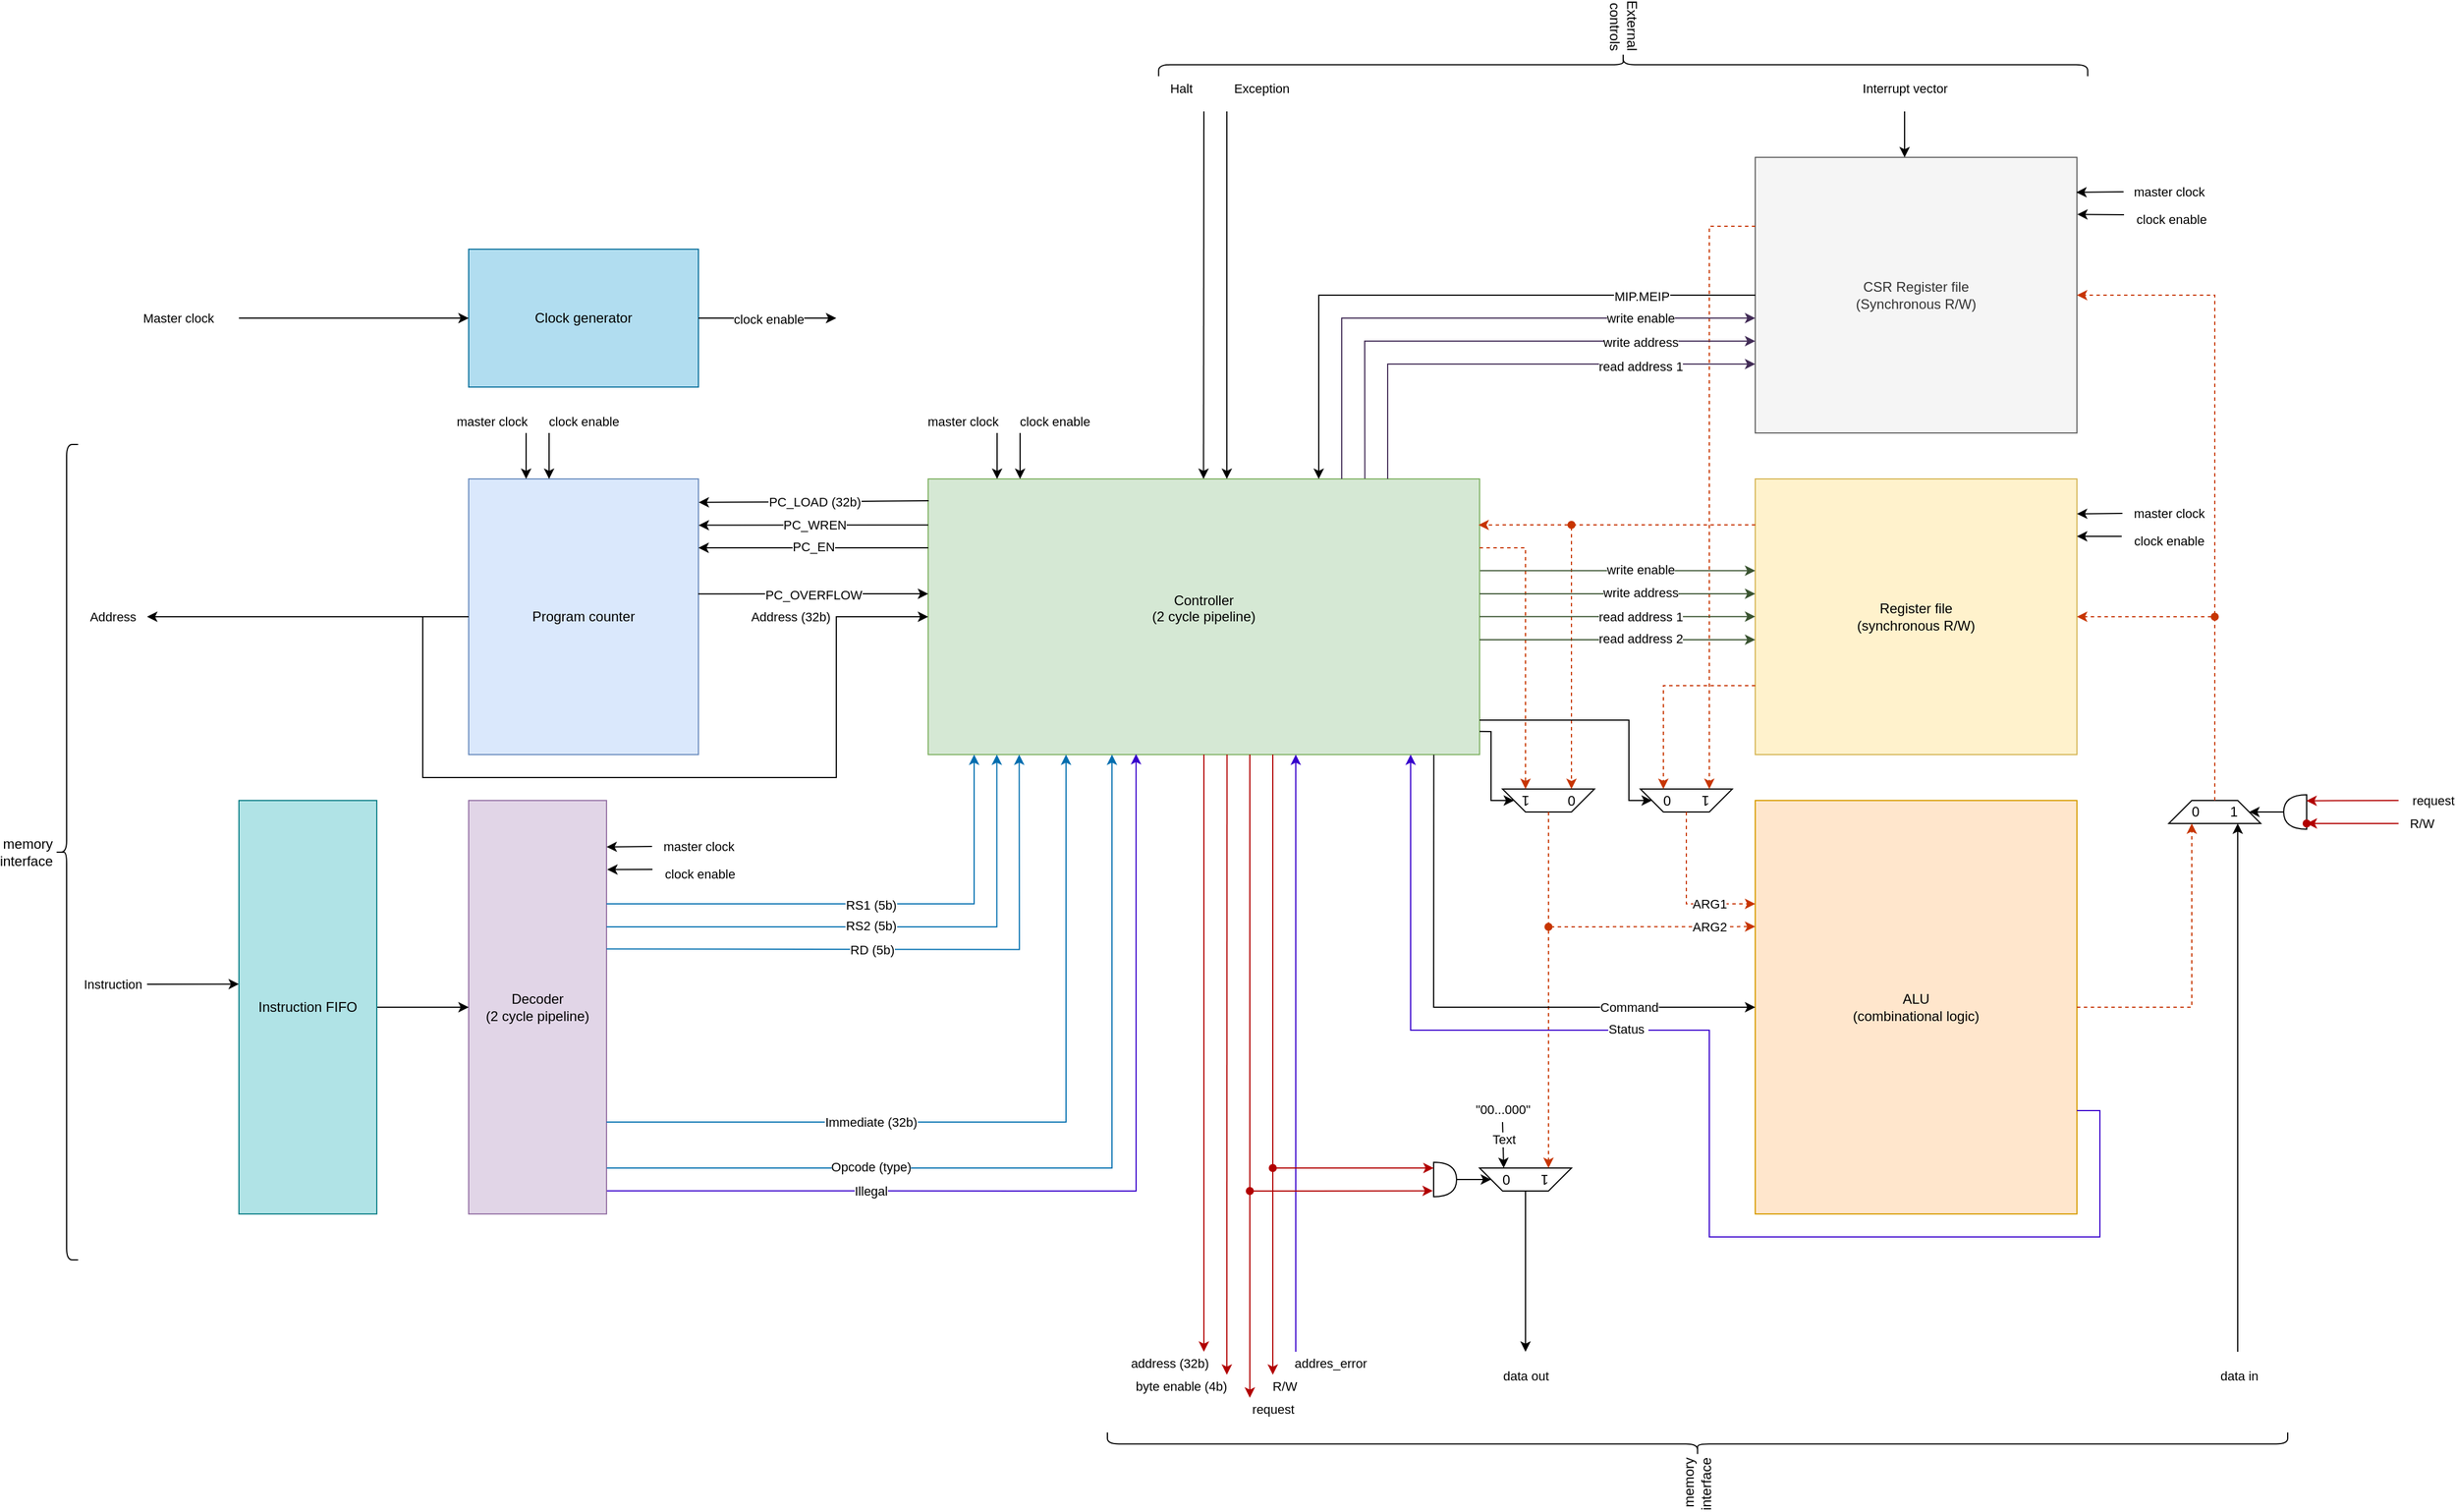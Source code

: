 <mxfile>
    <diagram name="Page-1" id="RnoSN_UY9LIXPHD4EfgN">
        <mxGraphModel dx="1431" dy="1780" grid="1" gridSize="10" guides="1" tooltips="1" connect="1" arrows="1" fold="1" page="1" pageScale="1" pageWidth="827" pageHeight="1169" math="0" shadow="0">
            <root>
                <mxCell id="0"/>
                <mxCell id="1" parent="0"/>
                <mxCell id="LVgz9WwHuPlELS2RrGbi-1" value="Controller&lt;div&gt;&lt;font color=&quot;#000000&quot;&gt;(2 cycle pipeline)&lt;br&gt;&lt;/font&gt;&lt;div&gt;&lt;br&gt;&lt;/div&gt;&lt;/div&gt;" style="rounded=0;whiteSpace=wrap;html=1;fillColor=#d5e8d4;strokeColor=#82b366;" parent="1" vertex="1">
                    <mxGeometry x="240" y="240" width="480" height="240" as="geometry"/>
                </mxCell>
                <mxCell id="LVgz9WwHuPlELS2RrGbi-2" value="Decoder&lt;div&gt;(2 cycle pipeline)&lt;/div&gt;" style="rounded=0;whiteSpace=wrap;html=1;fillColor=#e1d5e7;strokeColor=#9673a6;" parent="1" vertex="1">
                    <mxGeometry x="-160" y="520" width="120" height="360" as="geometry"/>
                </mxCell>
                <mxCell id="LVgz9WwHuPlELS2RrGbi-3" value="Register file&lt;div&gt;(synchronous R/W)&lt;/div&gt;" style="rounded=0;whiteSpace=wrap;html=1;fillColor=#fff2cc;strokeColor=#d6b656;" parent="1" vertex="1">
                    <mxGeometry x="960" y="240" width="280" height="240" as="geometry"/>
                </mxCell>
                <mxCell id="LVgz9WwHuPlELS2RrGbi-4" value="CSR Register file&lt;div&gt;(Synchronous R/W)&lt;/div&gt;" style="rounded=0;whiteSpace=wrap;html=1;fillColor=#f5f5f5;fontColor=#333333;strokeColor=#666666;" parent="1" vertex="1">
                    <mxGeometry x="960" y="-40" width="280" height="240" as="geometry"/>
                </mxCell>
                <mxCell id="LVgz9WwHuPlELS2RrGbi-5" value="ALU&lt;div&gt;(combinational logic)&lt;/div&gt;" style="rounded=0;whiteSpace=wrap;html=1;fillColor=#ffe6cc;strokeColor=#d79b00;" parent="1" vertex="1">
                    <mxGeometry x="960" y="520" width="280" height="360" as="geometry"/>
                </mxCell>
                <mxCell id="LVgz9WwHuPlELS2RrGbi-6" value="Program counter" style="rounded=0;whiteSpace=wrap;html=1;fillColor=#dae8fc;strokeColor=#6c8ebf;" parent="1" vertex="1">
                    <mxGeometry x="-160" y="240" width="200" height="240" as="geometry"/>
                </mxCell>
                <mxCell id="LVgz9WwHuPlELS2RrGbi-7" value="" style="endArrow=classic;html=1;rounded=0;entryX=0.017;entryY=0.444;entryDx=0;entryDy=0;entryPerimeter=0;" parent="1" edge="1">
                    <mxGeometry width="50" height="50" relative="1" as="geometry">
                        <mxPoint x="-440" y="680" as="sourcePoint"/>
                        <mxPoint x="-360" y="679.84" as="targetPoint"/>
                    </mxGeometry>
                </mxCell>
                <mxCell id="LVgz9WwHuPlELS2RrGbi-12" value="Instruction" style="edgeLabel;html=1;align=center;verticalAlign=middle;resizable=0;points=[];" parent="LVgz9WwHuPlELS2RrGbi-7" vertex="1" connectable="0">
                    <mxGeometry x="-0.743" y="-1" relative="1" as="geometry">
                        <mxPoint x="-41" y="-1" as="offset"/>
                    </mxGeometry>
                </mxCell>
                <mxCell id="LVgz9WwHuPlELS2RrGbi-9" value="" style="endArrow=classic;html=1;rounded=0;exitX=0;exitY=0.5;exitDx=0;exitDy=0;labelPosition=left;verticalLabelPosition=middle;align=left;verticalAlign=middle;" parent="1" source="LVgz9WwHuPlELS2RrGbi-6" edge="1">
                    <mxGeometry width="50" height="50" relative="1" as="geometry">
                        <mxPoint x="600" y="510" as="sourcePoint"/>
                        <mxPoint x="-440" y="360" as="targetPoint"/>
                    </mxGeometry>
                </mxCell>
                <mxCell id="LVgz9WwHuPlELS2RrGbi-10" value="Address" style="edgeLabel;html=1;align=center;verticalAlign=middle;resizable=0;points=[];" parent="LVgz9WwHuPlELS2RrGbi-9" vertex="1" connectable="0">
                    <mxGeometry x="0.357" y="-1" relative="1" as="geometry">
                        <mxPoint x="-120" y="1" as="offset"/>
                    </mxGeometry>
                </mxCell>
                <mxCell id="LVgz9WwHuPlELS2RrGbi-13" value="" style="endArrow=classic;html=1;rounded=0;exitX=0;exitY=0.167;exitDx=0;exitDy=0;exitPerimeter=0;entryX=1.001;entryY=0.168;entryDx=0;entryDy=0;entryPerimeter=0;" parent="1" source="LVgz9WwHuPlELS2RrGbi-1" target="LVgz9WwHuPlELS2RrGbi-6" edge="1">
                    <mxGeometry width="50" height="50" relative="1" as="geometry">
                        <mxPoint x="60" y="450" as="sourcePoint"/>
                        <mxPoint x="110" y="400" as="targetPoint"/>
                    </mxGeometry>
                </mxCell>
                <mxCell id="LVgz9WwHuPlELS2RrGbi-15" value="PC_WREN" style="edgeLabel;html=1;align=center;verticalAlign=middle;resizable=0;points=[];" parent="LVgz9WwHuPlELS2RrGbi-13" vertex="1" connectable="0">
                    <mxGeometry x="0.048" relative="1" as="geometry">
                        <mxPoint x="5" as="offset"/>
                    </mxGeometry>
                </mxCell>
                <mxCell id="LVgz9WwHuPlELS2RrGbi-14" value="" style="endArrow=classic;html=1;rounded=0;exitX=0;exitY=0.25;exitDx=0;exitDy=0;entryX=1;entryY=0.25;entryDx=0;entryDy=0;" parent="1" source="LVgz9WwHuPlELS2RrGbi-1" target="LVgz9WwHuPlELS2RrGbi-6" edge="1">
                    <mxGeometry width="50" height="50" relative="1" as="geometry">
                        <mxPoint x="-120" y="360" as="sourcePoint"/>
                        <mxPoint x="-70" y="310" as="targetPoint"/>
                    </mxGeometry>
                </mxCell>
                <mxCell id="LVgz9WwHuPlELS2RrGbi-16" value="PC_EN" style="edgeLabel;html=1;align=center;verticalAlign=middle;resizable=0;points=[];" parent="LVgz9WwHuPlELS2RrGbi-14" vertex="1" connectable="0">
                    <mxGeometry x="0.09" y="-1" relative="1" as="geometry">
                        <mxPoint x="9" as="offset"/>
                    </mxGeometry>
                </mxCell>
                <mxCell id="LVgz9WwHuPlELS2RrGbi-18" value="" style="endArrow=classic;html=1;rounded=0;entryX=0;entryY=0.5;entryDx=0;entryDy=0;" parent="1" target="LVgz9WwHuPlELS2RrGbi-1" edge="1">
                    <mxGeometry width="50" height="50" relative="1" as="geometry">
                        <mxPoint x="-200" y="360" as="sourcePoint"/>
                        <mxPoint x="-150" y="450" as="targetPoint"/>
                        <Array as="points">
                            <mxPoint x="-200" y="500"/>
                            <mxPoint x="160" y="500"/>
                            <mxPoint x="160" y="360"/>
                        </Array>
                    </mxGeometry>
                </mxCell>
                <mxCell id="LVgz9WwHuPlELS2RrGbi-19" value="Address (32b)" style="edgeLabel;html=1;align=center;verticalAlign=middle;resizable=0;points=[];" parent="LVgz9WwHuPlELS2RrGbi-18" vertex="1" connectable="0">
                    <mxGeometry x="0.852" y="1" relative="1" as="geometry">
                        <mxPoint x="-67" y="1" as="offset"/>
                    </mxGeometry>
                </mxCell>
                <mxCell id="LVgz9WwHuPlELS2RrGbi-20" value="" style="endArrow=classic;html=1;rounded=0;exitX=0.999;exitY=0.417;exitDx=0;exitDy=0;exitPerimeter=0;" parent="1" source="LVgz9WwHuPlELS2RrGbi-6" edge="1">
                    <mxGeometry width="50" height="50" relative="1" as="geometry">
                        <mxPoint x="190" y="430" as="sourcePoint"/>
                        <mxPoint x="240" y="340" as="targetPoint"/>
                    </mxGeometry>
                </mxCell>
                <mxCell id="LVgz9WwHuPlELS2RrGbi-22" value="PC_OVERFLOW" style="edgeLabel;html=1;align=center;verticalAlign=middle;resizable=0;points=[];" parent="LVgz9WwHuPlELS2RrGbi-20" vertex="1" connectable="0">
                    <mxGeometry x="-0.192" y="-1" relative="1" as="geometry">
                        <mxPoint x="19" as="offset"/>
                    </mxGeometry>
                </mxCell>
                <mxCell id="LVgz9WwHuPlELS2RrGbi-23" value="" style="endArrow=classic;html=1;rounded=0;exitX=0.001;exitY=0.079;exitDx=0;exitDy=0;exitPerimeter=0;entryX=1.001;entryY=0.085;entryDx=0;entryDy=0;entryPerimeter=0;" parent="1" source="LVgz9WwHuPlELS2RrGbi-1" target="LVgz9WwHuPlELS2RrGbi-6" edge="1">
                    <mxGeometry width="50" height="50" relative="1" as="geometry">
                        <mxPoint x="90" y="380" as="sourcePoint"/>
                        <mxPoint x="140" y="330" as="targetPoint"/>
                        <Array as="points">
                            <mxPoint x="130" y="260"/>
                        </Array>
                    </mxGeometry>
                </mxCell>
                <mxCell id="LVgz9WwHuPlELS2RrGbi-24" value="PC_LOAD (32b)" style="edgeLabel;html=1;align=center;verticalAlign=middle;resizable=0;points=[];" parent="LVgz9WwHuPlELS2RrGbi-23" vertex="1" connectable="0">
                    <mxGeometry x="-0.003" relative="1" as="geometry">
                        <mxPoint as="offset"/>
                    </mxGeometry>
                </mxCell>
                <mxCell id="LVgz9WwHuPlELS2RrGbi-25" value="" style="endArrow=classic;html=1;rounded=0;entryX=0.25;entryY=1;entryDx=0;entryDy=0;fillColor=#1ba1e2;strokeColor=#006EAF;" parent="1" edge="1">
                    <mxGeometry width="50" height="50" relative="1" as="geometry">
                        <mxPoint x="-40" y="610" as="sourcePoint"/>
                        <mxPoint x="280" y="480" as="targetPoint"/>
                        <Array as="points">
                            <mxPoint x="280" y="610"/>
                        </Array>
                    </mxGeometry>
                </mxCell>
                <mxCell id="LVgz9WwHuPlELS2RrGbi-31" value="RS1 (5b)" style="edgeLabel;html=1;align=center;verticalAlign=middle;resizable=0;points=[];" parent="LVgz9WwHuPlELS2RrGbi-25" vertex="1" connectable="0">
                    <mxGeometry x="-0.005" y="-1" relative="1" as="geometry">
                        <mxPoint x="6" as="offset"/>
                    </mxGeometry>
                </mxCell>
                <mxCell id="LVgz9WwHuPlELS2RrGbi-26" value="" style="endArrow=classic;html=1;rounded=0;fillColor=#1ba1e2;strokeColor=#006EAF;" parent="1" edge="1">
                    <mxGeometry width="50" height="50" relative="1" as="geometry">
                        <mxPoint x="-40" y="630" as="sourcePoint"/>
                        <mxPoint x="299.76" y="480" as="targetPoint"/>
                        <Array as="points">
                            <mxPoint x="299.76" y="630"/>
                        </Array>
                    </mxGeometry>
                </mxCell>
                <mxCell id="LVgz9WwHuPlELS2RrGbi-32" value="RS2 (5b)" style="edgeLabel;html=1;align=center;verticalAlign=middle;resizable=0;points=[];" parent="LVgz9WwHuPlELS2RrGbi-26" vertex="1" connectable="0">
                    <mxGeometry x="-0.098" y="1" relative="1" as="geometry">
                        <mxPoint x="9" as="offset"/>
                    </mxGeometry>
                </mxCell>
                <mxCell id="LVgz9WwHuPlELS2RrGbi-27" value="" style="endArrow=classic;html=1;rounded=0;exitX=1;exitY=0.359;exitDx=0;exitDy=0;exitPerimeter=0;entryX=0.333;entryY=1.001;entryDx=0;entryDy=0;entryPerimeter=0;fillColor=#1ba1e2;strokeColor=#006EAF;" parent="1" source="LVgz9WwHuPlELS2RrGbi-2" edge="1">
                    <mxGeometry width="50" height="50" relative="1" as="geometry">
                        <mxPoint x="-120.0" y="649.0" as="sourcePoint"/>
                        <mxPoint x="319.24" y="480.0" as="targetPoint"/>
                        <Array as="points">
                            <mxPoint x="319.4" y="649.76"/>
                        </Array>
                    </mxGeometry>
                </mxCell>
                <mxCell id="LVgz9WwHuPlELS2RrGbi-33" value="RD (5b)" style="edgeLabel;html=1;align=center;verticalAlign=middle;resizable=0;points=[];" parent="LVgz9WwHuPlELS2RrGbi-27" vertex="1" connectable="0">
                    <mxGeometry x="-0.201" relative="1" as="geometry">
                        <mxPoint x="19" as="offset"/>
                    </mxGeometry>
                </mxCell>
                <mxCell id="LVgz9WwHuPlELS2RrGbi-28" value="" style="endArrow=classic;html=1;rounded=0;entryX=0.5;entryY=1;entryDx=0;entryDy=0;fillColor=#1ba1e2;strokeColor=#006EAF;" parent="1" edge="1">
                    <mxGeometry width="50" height="50" relative="1" as="geometry">
                        <mxPoint x="-40" y="800" as="sourcePoint"/>
                        <mxPoint x="360" y="480.0" as="targetPoint"/>
                        <Array as="points">
                            <mxPoint x="360" y="800"/>
                        </Array>
                    </mxGeometry>
                </mxCell>
                <mxCell id="LVgz9WwHuPlELS2RrGbi-34" value="Immediate (32b)" style="edgeLabel;html=1;align=center;verticalAlign=middle;resizable=0;points=[];" parent="LVgz9WwHuPlELS2RrGbi-28" vertex="1" connectable="0">
                    <mxGeometry x="-0.37" relative="1" as="geometry">
                        <mxPoint x="3" as="offset"/>
                    </mxGeometry>
                </mxCell>
                <mxCell id="LVgz9WwHuPlELS2RrGbi-29" value="" style="endArrow=classic;html=1;rounded=0;exitX=1.002;exitY=0.889;exitDx=0;exitDy=0;exitPerimeter=0;fillColor=#1ba1e2;strokeColor=#006EAF;" parent="1" source="LVgz9WwHuPlELS2RrGbi-2" edge="1">
                    <mxGeometry width="50" height="50" relative="1" as="geometry">
                        <mxPoint x="140" y="790" as="sourcePoint"/>
                        <mxPoint x="400" y="480" as="targetPoint"/>
                        <Array as="points">
                            <mxPoint x="400" y="840"/>
                        </Array>
                    </mxGeometry>
                </mxCell>
                <mxCell id="LVgz9WwHuPlELS2RrGbi-35" value="Opcode (type)" style="edgeLabel;html=1;align=center;verticalAlign=middle;resizable=0;points=[];" parent="LVgz9WwHuPlELS2RrGbi-29" vertex="1" connectable="0">
                    <mxGeometry x="-0.425" y="1" relative="1" as="geometry">
                        <mxPoint as="offset"/>
                    </mxGeometry>
                </mxCell>
                <mxCell id="LVgz9WwHuPlELS2RrGbi-36" value="" style="endArrow=classic;html=1;rounded=0;exitX=1.003;exitY=0.944;exitDx=0;exitDy=0;exitPerimeter=0;entryX=0.377;entryY=0.998;entryDx=0;entryDy=0;entryPerimeter=0;fillColor=#6a00ff;strokeColor=#3700CC;" parent="1" source="LVgz9WwHuPlELS2RrGbi-2" target="LVgz9WwHuPlELS2RrGbi-1" edge="1">
                    <mxGeometry width="50" height="50" relative="1" as="geometry">
                        <mxPoint x="280" y="710" as="sourcePoint"/>
                        <mxPoint x="330" y="660" as="targetPoint"/>
                        <Array as="points">
                            <mxPoint x="421" y="860"/>
                        </Array>
                    </mxGeometry>
                </mxCell>
                <mxCell id="LVgz9WwHuPlELS2RrGbi-38" value="Illegal" style="edgeLabel;html=1;align=center;verticalAlign=middle;resizable=0;points=[];" parent="LVgz9WwHuPlELS2RrGbi-36" vertex="1" connectable="0">
                    <mxGeometry x="-0.481" relative="1" as="geometry">
                        <mxPoint x="11" as="offset"/>
                    </mxGeometry>
                </mxCell>
                <mxCell id="LVgz9WwHuPlELS2RrGbi-39" value="" style="endArrow=classic;html=1;rounded=0;exitX=0.5;exitY=1;exitDx=0;exitDy=0;fillColor=#e51400;strokeColor=#B20000;" parent="1" source="LVgz9WwHuPlELS2RrGbi-1" edge="1">
                    <mxGeometry width="50" height="50" relative="1" as="geometry">
                        <mxPoint x="650" y="720" as="sourcePoint"/>
                        <mxPoint x="480" y="1000" as="targetPoint"/>
                    </mxGeometry>
                </mxCell>
                <mxCell id="LVgz9WwHuPlELS2RrGbi-46" value="address (32b&lt;span style=&quot;background-color: light-dark(#ffffff, var(--ge-dark-color, #121212)); color: light-dark(rgb(0, 0, 0), rgb(255, 255, 255));&quot;&gt;)&lt;/span&gt;" style="edgeLabel;html=1;align=center;verticalAlign=middle;resizable=0;points=[];" parent="LVgz9WwHuPlELS2RrGbi-39" vertex="1" connectable="0">
                    <mxGeometry x="0.767" relative="1" as="geometry">
                        <mxPoint x="-30" y="70" as="offset"/>
                    </mxGeometry>
                </mxCell>
                <mxCell id="LVgz9WwHuPlELS2RrGbi-41" value="" style="endArrow=classic;html=1;rounded=0;exitX=0.542;exitY=1;exitDx=0;exitDy=0;exitPerimeter=0;fillColor=#e51400;strokeColor=#B20000;" parent="1" source="LVgz9WwHuPlELS2RrGbi-1" edge="1">
                    <mxGeometry width="50" height="50" relative="1" as="geometry">
                        <mxPoint x="660" y="740" as="sourcePoint"/>
                        <mxPoint x="500" y="1020" as="targetPoint"/>
                    </mxGeometry>
                </mxCell>
                <mxCell id="LVgz9WwHuPlELS2RrGbi-49" value="byte enable (4b)" style="edgeLabel;html=1;align=center;verticalAlign=middle;resizable=0;points=[];" parent="LVgz9WwHuPlELS2RrGbi-41" vertex="1" connectable="0">
                    <mxGeometry x="0.85" y="1" relative="1" as="geometry">
                        <mxPoint x="-41" y="50" as="offset"/>
                    </mxGeometry>
                </mxCell>
                <mxCell id="LVgz9WwHuPlELS2RrGbi-42" value="" style="endArrow=classic;html=1;rounded=0;exitX=0.542;exitY=1;exitDx=0;exitDy=0;exitPerimeter=0;fillColor=#e51400;strokeColor=#B20000;" parent="1" edge="1">
                    <mxGeometry width="50" height="50" relative="1" as="geometry">
                        <mxPoint x="520" y="480" as="sourcePoint"/>
                        <mxPoint x="520" y="1040" as="targetPoint"/>
                    </mxGeometry>
                </mxCell>
                <mxCell id="LVgz9WwHuPlELS2RrGbi-51" value="request" style="edgeLabel;html=1;align=center;verticalAlign=middle;resizable=0;points=[];" parent="LVgz9WwHuPlELS2RrGbi-42" vertex="1" connectable="0">
                    <mxGeometry x="0.978" relative="1" as="geometry">
                        <mxPoint x="20" y="16" as="offset"/>
                    </mxGeometry>
                </mxCell>
                <mxCell id="LVgz9WwHuPlELS2RrGbi-43" value="" style="endArrow=classic;html=1;rounded=0;exitX=0.542;exitY=1;exitDx=0;exitDy=0;exitPerimeter=0;fillColor=#e51400;strokeColor=#B20000;" parent="1" edge="1">
                    <mxGeometry width="50" height="50" relative="1" as="geometry">
                        <mxPoint x="540" y="480" as="sourcePoint"/>
                        <mxPoint x="540" y="1020" as="targetPoint"/>
                    </mxGeometry>
                </mxCell>
                <mxCell id="LVgz9WwHuPlELS2RrGbi-50" value="R/W" style="edgeLabel;html=1;align=center;verticalAlign=middle;resizable=0;points=[];" parent="LVgz9WwHuPlELS2RrGbi-43" vertex="1" connectable="0">
                    <mxGeometry x="0.981" relative="1" as="geometry">
                        <mxPoint x="10" y="15" as="offset"/>
                    </mxGeometry>
                </mxCell>
                <mxCell id="LVgz9WwHuPlELS2RrGbi-44" value="" style="endArrow=classic;html=1;rounded=0;fillColor=#6a00ff;strokeColor=#3700CC;" parent="1" edge="1">
                    <mxGeometry width="50" height="50" relative="1" as="geometry">
                        <mxPoint x="560" y="1000" as="sourcePoint"/>
                        <mxPoint x="560" y="480" as="targetPoint"/>
                    </mxGeometry>
                </mxCell>
                <mxCell id="LVgz9WwHuPlELS2RrGbi-47" value="addres_error" style="edgeLabel;html=1;align=center;verticalAlign=middle;resizable=0;points=[];" parent="LVgz9WwHuPlELS2RrGbi-44" vertex="1" connectable="0">
                    <mxGeometry x="-0.911" y="-2" relative="1" as="geometry">
                        <mxPoint x="28" y="33" as="offset"/>
                    </mxGeometry>
                </mxCell>
                <mxCell id="LVgz9WwHuPlELS2RrGbi-52" value="0&amp;nbsp; &amp;nbsp; &amp;nbsp; &amp;nbsp; &amp;nbsp; 1" style="shape=trapezoid;perimeter=trapezoidPerimeter;whiteSpace=wrap;html=1;fixedSize=1;rotation=-180;textDirection=ltr;flipV=0;flipH=1;" parent="1" vertex="1">
                    <mxGeometry x="740" y="510" width="80" height="20" as="geometry"/>
                </mxCell>
                <mxCell id="LVgz9WwHuPlELS2RrGbi-53" value="1&amp;nbsp; &amp;nbsp; &amp;nbsp; &amp;nbsp; 0" style="shape=trapezoid;perimeter=trapezoidPerimeter;whiteSpace=wrap;html=1;fixedSize=1;rotation=-180;" parent="1" vertex="1">
                    <mxGeometry x="860" y="510" width="80" height="20" as="geometry"/>
                </mxCell>
                <mxCell id="LVgz9WwHuPlELS2RrGbi-54" value="" style="endArrow=classic;html=1;rounded=0;exitX=0.5;exitY=0;exitDx=0;exitDy=0;entryX=0;entryY=0.25;entryDx=0;entryDy=0;fillColor=#fa6800;strokeColor=#C73500;dashed=1;" parent="1" source="LVgz9WwHuPlELS2RrGbi-53" target="LVgz9WwHuPlELS2RrGbi-5" edge="1">
                    <mxGeometry width="50" height="50" relative="1" as="geometry">
                        <mxPoint x="830" y="600" as="sourcePoint"/>
                        <mxPoint x="880" y="550" as="targetPoint"/>
                        <Array as="points">
                            <mxPoint x="900" y="610"/>
                        </Array>
                    </mxGeometry>
                </mxCell>
                <mxCell id="LVgz9WwHuPlELS2RrGbi-56" value="ARG1" style="edgeLabel;html=1;align=center;verticalAlign=middle;resizable=0;points=[];" parent="LVgz9WwHuPlELS2RrGbi-54" vertex="1" connectable="0">
                    <mxGeometry x="0.387" relative="1" as="geometry">
                        <mxPoint x="3" as="offset"/>
                    </mxGeometry>
                </mxCell>
                <mxCell id="LVgz9WwHuPlELS2RrGbi-55" value="" style="endArrow=classic;html=1;rounded=0;exitX=0.5;exitY=0;exitDx=0;exitDy=0;entryX=0;entryY=0.305;entryDx=0;entryDy=0;entryPerimeter=0;fillColor=#fa6800;strokeColor=#C73500;dashed=1;" parent="1" source="LVgz9WwHuPlELS2RrGbi-52" target="LVgz9WwHuPlELS2RrGbi-5" edge="1">
                    <mxGeometry width="50" height="50" relative="1" as="geometry">
                        <mxPoint x="800" y="580" as="sourcePoint"/>
                        <mxPoint x="850" y="530" as="targetPoint"/>
                        <Array as="points">
                            <mxPoint x="780" y="630"/>
                        </Array>
                    </mxGeometry>
                </mxCell>
                <mxCell id="LVgz9WwHuPlELS2RrGbi-57" value="ARG2" style="edgeLabel;html=1;align=center;verticalAlign=middle;resizable=0;points=[];" parent="LVgz9WwHuPlELS2RrGbi-55" vertex="1" connectable="0">
                    <mxGeometry x="0.749" relative="1" as="geometry">
                        <mxPoint x="-5" as="offset"/>
                    </mxGeometry>
                </mxCell>
                <mxCell id="LVgz9WwHuPlELS2RrGbi-58" value="" style="endArrow=classic;html=1;rounded=0;entryX=0.25;entryY=1;entryDx=0;entryDy=0;fillColor=#fa6800;strokeColor=#C73500;dashed=1;" parent="1" target="LVgz9WwHuPlELS2RrGbi-52" edge="1">
                    <mxGeometry width="50" height="50" relative="1" as="geometry">
                        <mxPoint x="960" y="280" as="sourcePoint"/>
                        <mxPoint x="1010" y="230" as="targetPoint"/>
                        <Array as="points">
                            <mxPoint x="800" y="280"/>
                        </Array>
                    </mxGeometry>
                </mxCell>
                <mxCell id="LVgz9WwHuPlELS2RrGbi-59" value="" style="endArrow=classic;html=1;rounded=0;exitX=0;exitY=0.75;exitDx=0;exitDy=0;entryX=0.75;entryY=1;entryDx=0;entryDy=0;fillColor=#fa6800;strokeColor=#C73500;dashed=1;" parent="1" source="LVgz9WwHuPlELS2RrGbi-3" target="LVgz9WwHuPlELS2RrGbi-53" edge="1">
                    <mxGeometry width="50" height="50" relative="1" as="geometry">
                        <mxPoint x="870" y="380" as="sourcePoint"/>
                        <mxPoint x="920" y="330" as="targetPoint"/>
                        <Array as="points">
                            <mxPoint x="880" y="420"/>
                        </Array>
                    </mxGeometry>
                </mxCell>
                <mxCell id="LVgz9WwHuPlELS2RrGbi-60" value="" style="endArrow=classic;html=1;rounded=0;exitX=1;exitY=0.25;exitDx=0;exitDy=0;fillColor=#fa6800;strokeColor=#C73500;dashed=1;" parent="1" source="LVgz9WwHuPlELS2RrGbi-1" edge="1">
                    <mxGeometry width="50" height="50" relative="1" as="geometry">
                        <mxPoint x="870" y="380" as="sourcePoint"/>
                        <mxPoint x="760" y="510" as="targetPoint"/>
                        <Array as="points">
                            <mxPoint x="760" y="300"/>
                        </Array>
                    </mxGeometry>
                </mxCell>
                <mxCell id="LVgz9WwHuPlELS2RrGbi-61" value="" style="endArrow=classic;html=1;rounded=0;exitX=0;exitY=0.25;exitDx=0;exitDy=0;entryX=0.25;entryY=1;entryDx=0;entryDy=0;fillColor=#fa6800;strokeColor=#C73500;dashed=1;" parent="1" source="LVgz9WwHuPlELS2RrGbi-4" target="LVgz9WwHuPlELS2RrGbi-53" edge="1">
                    <mxGeometry width="50" height="50" relative="1" as="geometry">
                        <mxPoint x="820" y="50" as="sourcePoint"/>
                        <mxPoint x="870" as="targetPoint"/>
                        <Array as="points">
                            <mxPoint x="920" y="20"/>
                        </Array>
                    </mxGeometry>
                </mxCell>
                <mxCell id="LVgz9WwHuPlELS2RrGbi-62" value="" style="endArrow=classic;html=1;rounded=0;exitX=1;exitY=0.916;exitDx=0;exitDy=0;exitPerimeter=0;entryX=1;entryY=0.5;entryDx=0;entryDy=0;" parent="1" source="LVgz9WwHuPlELS2RrGbi-1" target="LVgz9WwHuPlELS2RrGbi-52" edge="1">
                    <mxGeometry width="50" height="50" relative="1" as="geometry">
                        <mxPoint x="730" y="450" as="sourcePoint"/>
                        <mxPoint x="780" y="400" as="targetPoint"/>
                        <Array as="points">
                            <mxPoint x="730" y="460"/>
                            <mxPoint x="730" y="520"/>
                        </Array>
                    </mxGeometry>
                </mxCell>
                <mxCell id="LVgz9WwHuPlELS2RrGbi-63" value="" style="endArrow=classic;html=1;rounded=0;entryX=1;entryY=0.5;entryDx=0;entryDy=0;" parent="1" target="LVgz9WwHuPlELS2RrGbi-53" edge="1">
                    <mxGeometry width="50" height="50" relative="1" as="geometry">
                        <mxPoint x="720" y="450" as="sourcePoint"/>
                        <mxPoint x="770" y="400" as="targetPoint"/>
                        <Array as="points">
                            <mxPoint x="850" y="450"/>
                            <mxPoint x="850" y="520"/>
                        </Array>
                    </mxGeometry>
                </mxCell>
                <mxCell id="LVgz9WwHuPlELS2RrGbi-64" value="0&amp;nbsp; &amp;nbsp; &amp;nbsp; &amp;nbsp; 1" style="shape=trapezoid;perimeter=trapezoidPerimeter;whiteSpace=wrap;html=1;fixedSize=1;rotation=0;" parent="1" vertex="1">
                    <mxGeometry x="1320" y="520" width="80" height="20" as="geometry"/>
                </mxCell>
                <mxCell id="LVgz9WwHuPlELS2RrGbi-65" value="" style="endArrow=classic;html=1;rounded=0;exitX=1;exitY=0.5;exitDx=0;exitDy=0;entryX=0.25;entryY=1;entryDx=0;entryDy=0;fillColor=#fa6800;strokeColor=#C73500;dashed=1;" parent="1" source="LVgz9WwHuPlELS2RrGbi-5" target="LVgz9WwHuPlELS2RrGbi-64" edge="1">
                    <mxGeometry width="50" height="50" relative="1" as="geometry">
                        <mxPoint x="1241" y="720" as="sourcePoint"/>
                        <mxPoint x="1291" y="670" as="targetPoint"/>
                        <Array as="points">
                            <mxPoint x="1340" y="700"/>
                        </Array>
                    </mxGeometry>
                </mxCell>
                <mxCell id="LVgz9WwHuPlELS2RrGbi-66" value="" style="endArrow=classic;html=1;rounded=0;entryX=0.75;entryY=1;entryDx=0;entryDy=0;" parent="1" target="LVgz9WwHuPlELS2RrGbi-64" edge="1">
                    <mxGeometry width="50" height="50" relative="1" as="geometry">
                        <mxPoint x="1380" y="1000" as="sourcePoint"/>
                        <mxPoint x="1430" y="950" as="targetPoint"/>
                    </mxGeometry>
                </mxCell>
                <mxCell id="LVgz9WwHuPlELS2RrGbi-67" value="data in" style="edgeLabel;html=1;align=center;verticalAlign=middle;resizable=0;points=[];" parent="LVgz9WwHuPlELS2RrGbi-66" vertex="1" connectable="0">
                    <mxGeometry x="-0.936" y="-1" relative="1" as="geometry">
                        <mxPoint y="35" as="offset"/>
                    </mxGeometry>
                </mxCell>
                <mxCell id="LVgz9WwHuPlELS2RrGbi-68" value="1&amp;nbsp; &amp;nbsp; &amp;nbsp; &amp;nbsp; 0" style="shape=trapezoid;perimeter=trapezoidPerimeter;whiteSpace=wrap;html=1;fixedSize=1;rotation=-180;" parent="1" vertex="1">
                    <mxGeometry x="720" y="840" width="80" height="20" as="geometry"/>
                </mxCell>
                <mxCell id="LVgz9WwHuPlELS2RrGbi-71" style="edgeStyle=orthogonalEdgeStyle;rounded=0;orthogonalLoop=1;jettySize=auto;html=1;entryX=1;entryY=0.5;entryDx=0;entryDy=0;" parent="1" source="LVgz9WwHuPlELS2RrGbi-69" target="LVgz9WwHuPlELS2RrGbi-68" edge="1">
                    <mxGeometry relative="1" as="geometry"/>
                </mxCell>
                <mxCell id="LVgz9WwHuPlELS2RrGbi-69" value="" style="shape=or;whiteSpace=wrap;html=1;" parent="1" vertex="1">
                    <mxGeometry x="680" y="835" width="20" height="30" as="geometry"/>
                </mxCell>
                <mxCell id="LVgz9WwHuPlELS2RrGbi-70" value="" style="shape=or;whiteSpace=wrap;html=1;rotation=-180;" parent="1" vertex="1">
                    <mxGeometry x="1420" y="515" width="20" height="30" as="geometry"/>
                </mxCell>
                <mxCell id="LVgz9WwHuPlELS2RrGbi-72" style="edgeStyle=orthogonalEdgeStyle;rounded=0;orthogonalLoop=1;jettySize=auto;html=1;exitX=1;exitY=0.5;exitDx=0;exitDy=0;exitPerimeter=0;entryX=1;entryY=0.5;entryDx=0;entryDy=0;" parent="1" source="LVgz9WwHuPlELS2RrGbi-70" target="LVgz9WwHuPlELS2RrGbi-64" edge="1">
                    <mxGeometry relative="1" as="geometry"/>
                </mxCell>
                <mxCell id="LVgz9WwHuPlELS2RrGbi-75" value="" style="endArrow=classic;html=1;rounded=0;entryX=0.25;entryY=1;entryDx=0;entryDy=0;fillColor=#fa6800;strokeColor=#C73500;dashed=1;startArrow=oval;startFill=1;" parent="1" target="LVgz9WwHuPlELS2RrGbi-68" edge="1">
                    <mxGeometry width="50" height="50" relative="1" as="geometry">
                        <mxPoint x="780" y="630" as="sourcePoint"/>
                        <mxPoint x="820" y="740" as="targetPoint"/>
                    </mxGeometry>
                </mxCell>
                <mxCell id="LVgz9WwHuPlELS2RrGbi-76" value="" style="endArrow=classic;html=1;rounded=0;" parent="1" edge="1">
                    <mxGeometry width="50" height="50" relative="1" as="geometry">
                        <mxPoint x="740" y="800" as="sourcePoint"/>
                        <mxPoint x="741" y="840" as="targetPoint"/>
                    </mxGeometry>
                </mxCell>
                <mxCell id="LVgz9WwHuPlELS2RrGbi-77" value="&quot;00...000&quot;" style="edgeLabel;html=1;align=center;verticalAlign=middle;resizable=0;points=[];" parent="LVgz9WwHuPlELS2RrGbi-76" vertex="1" connectable="0">
                    <mxGeometry x="-0.545" y="1" relative="1" as="geometry">
                        <mxPoint x="-1" y="-20" as="offset"/>
                    </mxGeometry>
                </mxCell>
                <mxCell id="6" value="Text" style="edgeLabel;html=1;align=center;verticalAlign=middle;resizable=0;points=[];" parent="LVgz9WwHuPlELS2RrGbi-76" vertex="1" connectable="0">
                    <mxGeometry x="-0.275" relative="1" as="geometry">
                        <mxPoint as="offset"/>
                    </mxGeometry>
                </mxCell>
                <mxCell id="LVgz9WwHuPlELS2RrGbi-78" value="" style="endArrow=classic;html=1;rounded=0;entryX=-0.033;entryY=0.828;entryDx=0;entryDy=0;entryPerimeter=0;startArrow=oval;startFill=1;fillColor=#e51400;strokeColor=#B20000;" parent="1" target="LVgz9WwHuPlELS2RrGbi-69" edge="1">
                    <mxGeometry width="50" height="50" relative="1" as="geometry">
                        <mxPoint x="520" y="860" as="sourcePoint"/>
                        <mxPoint x="710" y="880" as="targetPoint"/>
                    </mxGeometry>
                </mxCell>
                <mxCell id="LVgz9WwHuPlELS2RrGbi-79" value="" style="endArrow=classic;html=1;rounded=0;entryX=0;entryY=0.167;entryDx=0;entryDy=0;entryPerimeter=0;startArrow=oval;startFill=1;fillColor=#e51400;strokeColor=#B20000;" parent="1" target="LVgz9WwHuPlELS2RrGbi-69" edge="1">
                    <mxGeometry width="50" height="50" relative="1" as="geometry">
                        <mxPoint x="540" y="840" as="sourcePoint"/>
                        <mxPoint x="590" y="790" as="targetPoint"/>
                    </mxGeometry>
                </mxCell>
                <mxCell id="LVgz9WwHuPlELS2RrGbi-80" value="" style="endArrow=classic;html=1;rounded=0;entryX=0.011;entryY=0.826;entryDx=0;entryDy=0;entryPerimeter=0;fillColor=#e51400;strokeColor=#B20000;" parent="1" target="LVgz9WwHuPlELS2RrGbi-70" edge="1">
                    <mxGeometry width="50" height="50" relative="1" as="geometry">
                        <mxPoint x="1520" y="520" as="sourcePoint"/>
                        <mxPoint x="1520" y="510" as="targetPoint"/>
                    </mxGeometry>
                </mxCell>
                <mxCell id="LVgz9WwHuPlELS2RrGbi-83" value="request" style="edgeLabel;html=1;align=center;verticalAlign=middle;resizable=0;points=[];" parent="LVgz9WwHuPlELS2RrGbi-80" vertex="1" connectable="0">
                    <mxGeometry x="-0.557" y="-1" relative="1" as="geometry">
                        <mxPoint x="48" y="1" as="offset"/>
                    </mxGeometry>
                </mxCell>
                <mxCell id="LVgz9WwHuPlELS2RrGbi-81" value="" style="endArrow=classic;html=1;rounded=0;entryX=0.011;entryY=0.826;entryDx=0;entryDy=0;entryPerimeter=0;fillColor=#e51400;strokeColor=#B20000;" parent="1" edge="1">
                    <mxGeometry width="50" height="50" relative="1" as="geometry">
                        <mxPoint x="1520" y="540" as="sourcePoint"/>
                        <mxPoint x="1440" y="540" as="targetPoint"/>
                    </mxGeometry>
                </mxCell>
                <mxCell id="LVgz9WwHuPlELS2RrGbi-84" value="R/W" style="edgeLabel;html=1;align=center;verticalAlign=middle;resizable=0;points=[];" parent="LVgz9WwHuPlELS2RrGbi-81" vertex="1" connectable="0">
                    <mxGeometry x="-0.625" y="3" relative="1" as="geometry">
                        <mxPoint x="35" y="-3" as="offset"/>
                    </mxGeometry>
                </mxCell>
                <mxCell id="LVgz9WwHuPlELS2RrGbi-82" value="" style="endArrow=oval;html=1;rounded=0;entryX=0.011;entryY=0.826;entryDx=0;entryDy=0;entryPerimeter=0;endFill=1;startArrow=none;startFill=0;fillColor=#e51400;strokeColor=#B20000;" parent="1" edge="1">
                    <mxGeometry width="50" height="50" relative="1" as="geometry">
                        <mxPoint x="1450" y="540" as="sourcePoint"/>
                        <mxPoint x="1440" y="540" as="targetPoint"/>
                    </mxGeometry>
                </mxCell>
                <mxCell id="LVgz9WwHuPlELS2RrGbi-85" value="" style="endArrow=classic;html=1;rounded=0;exitX=0.5;exitY=0;exitDx=0;exitDy=0;entryX=1;entryY=0.5;entryDx=0;entryDy=0;fillColor=#fa6800;strokeColor=#C73500;dashed=1;" parent="1" source="LVgz9WwHuPlELS2RrGbi-64" target="LVgz9WwHuPlELS2RrGbi-4" edge="1">
                    <mxGeometry width="50" height="50" relative="1" as="geometry">
                        <mxPoint x="1220" y="420" as="sourcePoint"/>
                        <mxPoint x="1270" y="370" as="targetPoint"/>
                        <Array as="points">
                            <mxPoint x="1360" y="80"/>
                        </Array>
                    </mxGeometry>
                </mxCell>
                <mxCell id="LVgz9WwHuPlELS2RrGbi-86" value="" style="endArrow=classic;html=1;rounded=0;entryX=1;entryY=0.5;entryDx=0;entryDy=0;startArrow=oval;startFill=1;fillColor=#fa6800;strokeColor=#C73500;dashed=1;" parent="1" target="LVgz9WwHuPlELS2RrGbi-3" edge="1">
                    <mxGeometry width="50" height="50" relative="1" as="geometry">
                        <mxPoint x="1360" y="360" as="sourcePoint"/>
                        <mxPoint x="1270" y="290" as="targetPoint"/>
                    </mxGeometry>
                </mxCell>
                <mxCell id="LVgz9WwHuPlELS2RrGbi-87" value="" style="endArrow=classic;html=1;rounded=0;exitX=1.001;exitY=0.333;exitDx=0;exitDy=0;exitPerimeter=0;entryX=0;entryY=0.333;entryDx=0;entryDy=0;entryPerimeter=0;fillColor=#6d8764;strokeColor=#3A5431;" parent="1" source="LVgz9WwHuPlELS2RrGbi-1" target="LVgz9WwHuPlELS2RrGbi-3" edge="1">
                    <mxGeometry width="50" height="50" relative="1" as="geometry">
                        <mxPoint x="750" y="390" as="sourcePoint"/>
                        <mxPoint x="800" y="340" as="targetPoint"/>
                    </mxGeometry>
                </mxCell>
                <mxCell id="LVgz9WwHuPlELS2RrGbi-91" value="write enable" style="edgeLabel;html=1;align=center;verticalAlign=middle;resizable=0;points=[];" parent="LVgz9WwHuPlELS2RrGbi-87" vertex="1" connectable="0">
                    <mxGeometry x="0.006" y="1" relative="1" as="geometry">
                        <mxPoint x="19" as="offset"/>
                    </mxGeometry>
                </mxCell>
                <mxCell id="LVgz9WwHuPlELS2RrGbi-88" value="" style="endArrow=classic;html=1;rounded=0;exitX=1.001;exitY=0.333;exitDx=0;exitDy=0;exitPerimeter=0;entryX=0;entryY=0.333;entryDx=0;entryDy=0;entryPerimeter=0;fillColor=#6d8764;strokeColor=#3A5431;" parent="1" edge="1">
                    <mxGeometry width="50" height="50" relative="1" as="geometry">
                        <mxPoint x="720" y="340" as="sourcePoint"/>
                        <mxPoint x="960" y="340" as="targetPoint"/>
                    </mxGeometry>
                </mxCell>
                <mxCell id="LVgz9WwHuPlELS2RrGbi-92" value="write address" style="edgeLabel;html=1;align=center;verticalAlign=middle;resizable=0;points=[];" parent="LVgz9WwHuPlELS2RrGbi-88" vertex="1" connectable="0">
                    <mxGeometry x="0.066" y="1" relative="1" as="geometry">
                        <mxPoint x="12" as="offset"/>
                    </mxGeometry>
                </mxCell>
                <mxCell id="LVgz9WwHuPlELS2RrGbi-89" value="" style="endArrow=classic;html=1;rounded=0;exitX=1.001;exitY=0.333;exitDx=0;exitDy=0;exitPerimeter=0;entryX=0;entryY=0.333;entryDx=0;entryDy=0;entryPerimeter=0;fillColor=#6d8764;strokeColor=#3A5431;" parent="1" edge="1">
                    <mxGeometry width="50" height="50" relative="1" as="geometry">
                        <mxPoint x="720" y="359.83" as="sourcePoint"/>
                        <mxPoint x="960" y="359.83" as="targetPoint"/>
                    </mxGeometry>
                </mxCell>
                <mxCell id="LVgz9WwHuPlELS2RrGbi-93" value="read address 1" style="edgeLabel;html=1;align=center;verticalAlign=middle;resizable=0;points=[];" parent="LVgz9WwHuPlELS2RrGbi-89" vertex="1" connectable="0">
                    <mxGeometry x="0.08" y="1" relative="1" as="geometry">
                        <mxPoint x="10" y="1" as="offset"/>
                    </mxGeometry>
                </mxCell>
                <mxCell id="LVgz9WwHuPlELS2RrGbi-90" value="" style="endArrow=classic;html=1;rounded=0;exitX=1.001;exitY=0.333;exitDx=0;exitDy=0;exitPerimeter=0;entryX=0;entryY=0.333;entryDx=0;entryDy=0;entryPerimeter=0;fillColor=#6d8764;strokeColor=#3A5431;" parent="1" edge="1">
                    <mxGeometry width="50" height="50" relative="1" as="geometry">
                        <mxPoint x="720" y="380" as="sourcePoint"/>
                        <mxPoint x="960" y="380" as="targetPoint"/>
                    </mxGeometry>
                </mxCell>
                <mxCell id="LVgz9WwHuPlELS2RrGbi-94" value="read address 2" style="edgeLabel;html=1;align=center;verticalAlign=middle;resizable=0;points=[];" parent="LVgz9WwHuPlELS2RrGbi-90" vertex="1" connectable="0">
                    <mxGeometry x="0.046" y="1" relative="1" as="geometry">
                        <mxPoint x="14" as="offset"/>
                    </mxGeometry>
                </mxCell>
                <mxCell id="LVgz9WwHuPlELS2RrGbi-95" value="" style="endArrow=classic;html=1;rounded=0;entryX=0;entryY=0.75;entryDx=0;entryDy=0;fillColor=#76608a;strokeColor=#432D57;" parent="1" target="LVgz9WwHuPlELS2RrGbi-4" edge="1">
                    <mxGeometry width="50" height="50" relative="1" as="geometry">
                        <mxPoint x="640" y="240" as="sourcePoint"/>
                        <mxPoint x="690" y="190" as="targetPoint"/>
                        <Array as="points">
                            <mxPoint x="640" y="140"/>
                        </Array>
                    </mxGeometry>
                </mxCell>
                <mxCell id="LVgz9WwHuPlELS2RrGbi-102" value="read address 1" style="edgeLabel;html=1;align=center;verticalAlign=middle;resizable=0;points=[];" parent="LVgz9WwHuPlELS2RrGbi-95" vertex="1" connectable="0">
                    <mxGeometry x="0.558" y="-2" relative="1" as="geometry">
                        <mxPoint x="-7" as="offset"/>
                    </mxGeometry>
                </mxCell>
                <mxCell id="LVgz9WwHuPlELS2RrGbi-97" value="" style="endArrow=classic;html=1;rounded=0;entryX=0;entryY=0.75;entryDx=0;entryDy=0;exitX=0.75;exitY=0;exitDx=0;exitDy=0;fillColor=#76608a;strokeColor=#432D57;" parent="1" source="LVgz9WwHuPlELS2RrGbi-1" edge="1">
                    <mxGeometry width="50" height="50" relative="1" as="geometry">
                        <mxPoint x="640" y="200" as="sourcePoint"/>
                        <mxPoint x="960" y="100" as="targetPoint"/>
                        <Array as="points">
                            <mxPoint x="600" y="100"/>
                        </Array>
                    </mxGeometry>
                </mxCell>
                <mxCell id="LVgz9WwHuPlELS2RrGbi-100" value="write enable" style="edgeLabel;html=1;align=center;verticalAlign=middle;resizable=0;points=[];" parent="LVgz9WwHuPlELS2RrGbi-97" vertex="1" connectable="0">
                    <mxGeometry x="0.64" relative="1" as="geometry">
                        <mxPoint x="-10" as="offset"/>
                    </mxGeometry>
                </mxCell>
                <mxCell id="LVgz9WwHuPlELS2RrGbi-99" value="" style="endArrow=classic;html=1;rounded=0;entryX=0;entryY=0.75;entryDx=0;entryDy=0;exitX=0.792;exitY=-0.001;exitDx=0;exitDy=0;exitPerimeter=0;fillColor=#76608a;strokeColor=#432D57;" parent="1" source="LVgz9WwHuPlELS2RrGbi-1" edge="1">
                    <mxGeometry width="50" height="50" relative="1" as="geometry">
                        <mxPoint x="640" y="220" as="sourcePoint"/>
                        <mxPoint x="960" y="120" as="targetPoint"/>
                        <Array as="points">
                            <mxPoint x="620" y="120"/>
                        </Array>
                    </mxGeometry>
                </mxCell>
                <mxCell id="LVgz9WwHuPlELS2RrGbi-101" value="write address" style="edgeLabel;html=1;align=center;verticalAlign=middle;resizable=0;points=[];" parent="LVgz9WwHuPlELS2RrGbi-99" vertex="1" connectable="0">
                    <mxGeometry x="0.55" y="-1" relative="1" as="geometry">
                        <mxPoint x="3" as="offset"/>
                    </mxGeometry>
                </mxCell>
                <mxCell id="LVgz9WwHuPlELS2RrGbi-104" value="" style="endArrow=classic;html=1;rounded=0;entryX=0;entryY=0.5;entryDx=0;entryDy=0;exitX=0.917;exitY=1.001;exitDx=0;exitDy=0;exitPerimeter=0;" parent="1" source="LVgz9WwHuPlELS2RrGbi-1" target="LVgz9WwHuPlELS2RrGbi-5" edge="1">
                    <mxGeometry width="50" height="50" relative="1" as="geometry">
                        <mxPoint x="710" y="720" as="sourcePoint"/>
                        <mxPoint x="760" y="670" as="targetPoint"/>
                        <Array as="points">
                            <mxPoint x="680" y="700"/>
                        </Array>
                    </mxGeometry>
                </mxCell>
                <mxCell id="LVgz9WwHuPlELS2RrGbi-105" value="Command" style="edgeLabel;html=1;align=center;verticalAlign=middle;resizable=0;points=[];" parent="LVgz9WwHuPlELS2RrGbi-104" vertex="1" connectable="0">
                    <mxGeometry x="0.756" y="1" relative="1" as="geometry">
                        <mxPoint x="-49" y="1" as="offset"/>
                    </mxGeometry>
                </mxCell>
                <mxCell id="LVgz9WwHuPlELS2RrGbi-106" value="" style="endArrow=classic;html=1;rounded=0;exitX=0.5;exitY=0;exitDx=0;exitDy=0;" parent="1" source="LVgz9WwHuPlELS2RrGbi-68" edge="1">
                    <mxGeometry width="50" height="50" relative="1" as="geometry">
                        <mxPoint x="670" y="1000" as="sourcePoint"/>
                        <mxPoint x="760" y="1000" as="targetPoint"/>
                    </mxGeometry>
                </mxCell>
                <mxCell id="LVgz9WwHuPlELS2RrGbi-107" value="data out" style="edgeLabel;html=1;align=center;verticalAlign=middle;resizable=0;points=[];" parent="LVgz9WwHuPlELS2RrGbi-106" vertex="1" connectable="0">
                    <mxGeometry x="0.604" y="1" relative="1" as="geometry">
                        <mxPoint x="-1" y="48" as="offset"/>
                    </mxGeometry>
                </mxCell>
                <mxCell id="LVgz9WwHuPlELS2RrGbi-108" value="" style="endArrow=classic;html=1;rounded=0;exitX=1;exitY=0.75;exitDx=0;exitDy=0;entryX=0.875;entryY=1;entryDx=0;entryDy=0;entryPerimeter=0;fillColor=#6a00ff;strokeColor=#3700CC;" parent="1" source="LVgz9WwHuPlELS2RrGbi-5" target="LVgz9WwHuPlELS2RrGbi-1" edge="1">
                    <mxGeometry width="50" height="50" relative="1" as="geometry">
                        <mxPoint x="700" y="710" as="sourcePoint"/>
                        <mxPoint x="750" y="660" as="targetPoint"/>
                        <Array as="points">
                            <mxPoint x="1260" y="790"/>
                            <mxPoint x="1260" y="900"/>
                            <mxPoint x="920" y="900"/>
                            <mxPoint x="920" y="720"/>
                            <mxPoint x="660" y="720"/>
                        </Array>
                    </mxGeometry>
                </mxCell>
                <mxCell id="LVgz9WwHuPlELS2RrGbi-109" value="Status&amp;nbsp;" style="edgeLabel;html=1;align=center;verticalAlign=middle;resizable=0;points=[];" parent="LVgz9WwHuPlELS2RrGbi-108" vertex="1" connectable="0">
                    <mxGeometry x="0.255" y="-1" relative="1" as="geometry">
                        <mxPoint as="offset"/>
                    </mxGeometry>
                </mxCell>
                <mxCell id="LVgz9WwHuPlELS2RrGbi-110" value="memory interface" style="shape=curlyBracket;whiteSpace=wrap;html=1;rounded=1;labelPosition=left;verticalLabelPosition=middle;align=right;verticalAlign=middle;rotation=-90;horizontal=1;direction=east;" parent="1" vertex="1">
                    <mxGeometry x="899.75" y="566.5" width="20" height="1027.5" as="geometry"/>
                </mxCell>
                <mxCell id="5" value="memory interface" style="shape=curlyBracket;whiteSpace=wrap;html=1;rounded=1;labelPosition=left;verticalLabelPosition=middle;align=right;verticalAlign=middle;rotation=0;horizontal=1;direction=east;" parent="1" vertex="1">
                    <mxGeometry x="-520" y="210" width="20" height="710" as="geometry"/>
                </mxCell>
                <mxCell id="7" value="" style="endArrow=classic;html=1;" parent="1" edge="1">
                    <mxGeometry width="50" height="50" relative="1" as="geometry">
                        <mxPoint x="1090" y="-80" as="sourcePoint"/>
                        <mxPoint x="1090" y="-40" as="targetPoint"/>
                    </mxGeometry>
                </mxCell>
                <mxCell id="9" value="Interrupt vector" style="edgeLabel;html=1;align=center;verticalAlign=middle;resizable=0;points=[];" parent="7" vertex="1" connectable="0">
                    <mxGeometry x="-0.912" y="-3" relative="1" as="geometry">
                        <mxPoint x="3" y="-22" as="offset"/>
                    </mxGeometry>
                </mxCell>
                <mxCell id="8" value="" style="endArrow=classic;html=1;" parent="1" edge="1">
                    <mxGeometry width="50" height="50" relative="1" as="geometry">
                        <mxPoint x="500" y="-80" as="sourcePoint"/>
                        <mxPoint x="500" y="240" as="targetPoint"/>
                    </mxGeometry>
                </mxCell>
                <mxCell id="10" value="Exception" style="edgeLabel;html=1;align=center;verticalAlign=middle;resizable=0;points=[];" parent="8" vertex="1" connectable="0">
                    <mxGeometry x="-0.859" y="-3" relative="1" as="geometry">
                        <mxPoint x="33" y="-43" as="offset"/>
                    </mxGeometry>
                </mxCell>
                <mxCell id="11" value="" style="endArrow=classic;html=1;" parent="1" edge="1">
                    <mxGeometry width="50" height="50" relative="1" as="geometry">
                        <mxPoint x="480" y="-80" as="sourcePoint"/>
                        <mxPoint x="479.71" y="240" as="targetPoint"/>
                    </mxGeometry>
                </mxCell>
                <mxCell id="12" value="Halt" style="edgeLabel;html=1;align=center;verticalAlign=middle;resizable=0;points=[];" parent="11" vertex="1" connectable="0">
                    <mxGeometry x="-0.859" y="-3" relative="1" as="geometry">
                        <mxPoint x="-17" y="-43" as="offset"/>
                    </mxGeometry>
                </mxCell>
                <mxCell id="13" value="External controls" style="shape=curlyBracket;whiteSpace=wrap;html=1;rounded=1;labelPosition=left;verticalLabelPosition=middle;align=right;verticalAlign=middle;rotation=90;horizontal=1;direction=east;" parent="1" vertex="1">
                    <mxGeometry x="835" y="-525" width="20" height="808.75" as="geometry"/>
                </mxCell>
                <mxCell id="14" value="" style="endArrow=classic;html=1;rounded=0;entryX=0.998;entryY=0.167;entryDx=0;entryDy=0;fillColor=#fa6800;strokeColor=#C73500;dashed=1;entryPerimeter=0;startArrow=oval;startFill=1;" parent="1" target="LVgz9WwHuPlELS2RrGbi-1" edge="1">
                    <mxGeometry width="50" height="50" relative="1" as="geometry">
                        <mxPoint x="800" y="280" as="sourcePoint"/>
                        <mxPoint x="890" y="520" as="targetPoint"/>
                        <Array as="points"/>
                    </mxGeometry>
                </mxCell>
                <mxCell id="16" value="" style="endArrow=classic;html=1;exitX=0;exitY=0.5;exitDx=0;exitDy=0;rounded=0;curved=0;" edge="1" parent="1" source="LVgz9WwHuPlELS2RrGbi-4">
                    <mxGeometry width="50" height="50" relative="1" as="geometry">
                        <mxPoint x="580" y="-80" as="sourcePoint"/>
                        <mxPoint x="580" y="240" as="targetPoint"/>
                        <Array as="points">
                            <mxPoint x="580" y="80"/>
                        </Array>
                    </mxGeometry>
                </mxCell>
                <mxCell id="18" value="MIP.MEIP" style="edgeLabel;html=1;align=center;verticalAlign=middle;resizable=0;points=[];" vertex="1" connectable="0" parent="16">
                    <mxGeometry x="-0.633" y="1" relative="1" as="geometry">
                        <mxPoint as="offset"/>
                    </mxGeometry>
                </mxCell>
                <mxCell id="19" value="Clock generator" style="rounded=0;whiteSpace=wrap;html=1;fillColor=#b1ddf0;strokeColor=#10739e;" vertex="1" parent="1">
                    <mxGeometry x="-160" y="40" width="200" height="120" as="geometry"/>
                </mxCell>
                <mxCell id="20" value="" style="endArrow=classic;html=1;entryX=0;entryY=0.5;entryDx=0;entryDy=0;" edge="1" parent="1" target="19">
                    <mxGeometry width="50" height="50" relative="1" as="geometry">
                        <mxPoint x="-360" y="100" as="sourcePoint"/>
                        <mxPoint x="-310" y="50" as="targetPoint"/>
                    </mxGeometry>
                </mxCell>
                <mxCell id="21" value="Master clock" style="edgeLabel;html=1;align=center;verticalAlign=middle;resizable=0;points=[];" vertex="1" connectable="0" parent="20">
                    <mxGeometry x="-0.23" relative="1" as="geometry">
                        <mxPoint x="-130" as="offset"/>
                    </mxGeometry>
                </mxCell>
                <mxCell id="22" value="" style="endArrow=classic;html=1;" edge="1" parent="1">
                    <mxGeometry width="50" height="50" relative="1" as="geometry">
                        <mxPoint x="40" y="100" as="sourcePoint"/>
                        <mxPoint x="160" y="100" as="targetPoint"/>
                    </mxGeometry>
                </mxCell>
                <mxCell id="24" value="clock enable" style="edgeLabel;html=1;align=center;verticalAlign=middle;resizable=0;points=[];" vertex="1" connectable="0" parent="22">
                    <mxGeometry x="0.017" y="-1" relative="1" as="geometry">
                        <mxPoint as="offset"/>
                    </mxGeometry>
                </mxCell>
                <mxCell id="25" value="" style="endArrow=classic;html=1;entryX=0.25;entryY=0;entryDx=0;entryDy=0;" edge="1" parent="1" target="LVgz9WwHuPlELS2RrGbi-6">
                    <mxGeometry width="50" height="50" relative="1" as="geometry">
                        <mxPoint x="-110" y="200" as="sourcePoint"/>
                        <mxPoint x="-210" y="260" as="targetPoint"/>
                    </mxGeometry>
                </mxCell>
                <mxCell id="28" value="master clock" style="edgeLabel;html=1;align=center;verticalAlign=middle;resizable=0;points=[];" vertex="1" connectable="0" parent="25">
                    <mxGeometry x="-0.64" y="2" relative="1" as="geometry">
                        <mxPoint x="-32" y="-17" as="offset"/>
                    </mxGeometry>
                </mxCell>
                <mxCell id="26" value="" style="endArrow=classic;html=1;entryX=0.25;entryY=0;entryDx=0;entryDy=0;" edge="1" parent="1">
                    <mxGeometry width="50" height="50" relative="1" as="geometry">
                        <mxPoint x="-90" y="200" as="sourcePoint"/>
                        <mxPoint x="-90" y="240" as="targetPoint"/>
                    </mxGeometry>
                </mxCell>
                <mxCell id="27" value="clock enable" style="edgeLabel;html=1;align=center;verticalAlign=middle;resizable=0;points=[];" vertex="1" connectable="0" parent="26">
                    <mxGeometry x="-0.72" relative="1" as="geometry">
                        <mxPoint x="30" y="-16" as="offset"/>
                    </mxGeometry>
                </mxCell>
                <mxCell id="29" value="" style="endArrow=classic;html=1;entryX=0.25;entryY=0;entryDx=0;entryDy=0;" edge="1" parent="1">
                    <mxGeometry width="50" height="50" relative="1" as="geometry">
                        <mxPoint x="300" y="200" as="sourcePoint"/>
                        <mxPoint x="300" y="240" as="targetPoint"/>
                    </mxGeometry>
                </mxCell>
                <mxCell id="30" value="master clock" style="edgeLabel;html=1;align=center;verticalAlign=middle;resizable=0;points=[];" vertex="1" connectable="0" parent="29">
                    <mxGeometry x="-0.64" y="2" relative="1" as="geometry">
                        <mxPoint x="-32" y="-17" as="offset"/>
                    </mxGeometry>
                </mxCell>
                <mxCell id="31" value="" style="endArrow=classic;html=1;entryX=0.25;entryY=0;entryDx=0;entryDy=0;" edge="1" parent="1">
                    <mxGeometry width="50" height="50" relative="1" as="geometry">
                        <mxPoint x="320" y="200" as="sourcePoint"/>
                        <mxPoint x="320" y="240" as="targetPoint"/>
                    </mxGeometry>
                </mxCell>
                <mxCell id="32" value="clock enable" style="edgeLabel;html=1;align=center;verticalAlign=middle;resizable=0;points=[];" vertex="1" connectable="0" parent="31">
                    <mxGeometry x="-0.72" relative="1" as="geometry">
                        <mxPoint x="30" y="-16" as="offset"/>
                    </mxGeometry>
                </mxCell>
                <mxCell id="33" value="" style="endArrow=classic;html=1;entryX=1.003;entryY=0.115;entryDx=0;entryDy=0;entryPerimeter=0;" edge="1" parent="1">
                    <mxGeometry width="50" height="50" relative="1" as="geometry">
                        <mxPoint x="-0.36" y="560" as="sourcePoint"/>
                        <mxPoint x="-40.0" y="560.4" as="targetPoint"/>
                    </mxGeometry>
                </mxCell>
                <mxCell id="34" value="master clock" style="edgeLabel;html=1;align=center;verticalAlign=middle;resizable=0;points=[];" vertex="1" connectable="0" parent="33">
                    <mxGeometry x="-0.64" y="2" relative="1" as="geometry">
                        <mxPoint x="47" y="-2" as="offset"/>
                    </mxGeometry>
                </mxCell>
                <mxCell id="35" value="" style="endArrow=classic;html=1;entryX=1.005;entryY=0.167;entryDx=0;entryDy=0;entryPerimeter=0;" edge="1" parent="1" target="LVgz9WwHuPlELS2RrGbi-2">
                    <mxGeometry width="50" height="50" relative="1" as="geometry">
                        <mxPoint y="580" as="sourcePoint"/>
                        <mxPoint x="50" y="585" as="targetPoint"/>
                    </mxGeometry>
                </mxCell>
                <mxCell id="36" value="clock enable" style="edgeLabel;html=1;align=center;verticalAlign=middle;resizable=0;points=[];" vertex="1" connectable="0" parent="35">
                    <mxGeometry x="-0.72" relative="1" as="geometry">
                        <mxPoint x="46" y="4" as="offset"/>
                    </mxGeometry>
                </mxCell>
                <mxCell id="41" value="" style="endArrow=classic;html=1;entryX=1.003;entryY=0.115;entryDx=0;entryDy=0;entryPerimeter=0;" edge="1" parent="1">
                    <mxGeometry width="50" height="50" relative="1" as="geometry">
                        <mxPoint x="1279.64" y="270" as="sourcePoint"/>
                        <mxPoint x="1240" y="270.4" as="targetPoint"/>
                    </mxGeometry>
                </mxCell>
                <mxCell id="42" value="master clock" style="edgeLabel;html=1;align=center;verticalAlign=middle;resizable=0;points=[];" vertex="1" connectable="0" parent="41">
                    <mxGeometry x="-0.64" y="2" relative="1" as="geometry">
                        <mxPoint x="47" y="-2" as="offset"/>
                    </mxGeometry>
                </mxCell>
                <mxCell id="43" value="" style="endArrow=classic;html=1;entryX=1.005;entryY=0.167;entryDx=0;entryDy=0;entryPerimeter=0;" edge="1" parent="1">
                    <mxGeometry width="50" height="50" relative="1" as="geometry">
                        <mxPoint x="1279" y="290" as="sourcePoint"/>
                        <mxPoint x="1240" y="290" as="targetPoint"/>
                    </mxGeometry>
                </mxCell>
                <mxCell id="44" value="clock enable" style="edgeLabel;html=1;align=center;verticalAlign=middle;resizable=0;points=[];" vertex="1" connectable="0" parent="43">
                    <mxGeometry x="-0.72" relative="1" as="geometry">
                        <mxPoint x="46" y="4" as="offset"/>
                    </mxGeometry>
                </mxCell>
                <mxCell id="45" value="" style="endArrow=classic;html=1;entryX=0.998;entryY=0.127;entryDx=0;entryDy=0;entryPerimeter=0;" edge="1" parent="1" target="LVgz9WwHuPlELS2RrGbi-4">
                    <mxGeometry width="50" height="50" relative="1" as="geometry">
                        <mxPoint x="1280.64" y="-10" as="sourcePoint"/>
                        <mxPoint x="1241" y="-9.6" as="targetPoint"/>
                    </mxGeometry>
                </mxCell>
                <mxCell id="46" value="master clock" style="edgeLabel;html=1;align=center;verticalAlign=middle;resizable=0;points=[];" vertex="1" connectable="0" parent="45">
                    <mxGeometry x="-0.64" y="2" relative="1" as="geometry">
                        <mxPoint x="47" y="-2" as="offset"/>
                    </mxGeometry>
                </mxCell>
                <mxCell id="47" value="" style="endArrow=classic;html=1;entryX=1.001;entryY=0.207;entryDx=0;entryDy=0;entryPerimeter=0;" edge="1" parent="1" target="LVgz9WwHuPlELS2RrGbi-4">
                    <mxGeometry width="50" height="50" relative="1" as="geometry">
                        <mxPoint x="1281" y="10" as="sourcePoint"/>
                        <mxPoint x="1242" y="10" as="targetPoint"/>
                    </mxGeometry>
                </mxCell>
                <mxCell id="48" value="clock enable" style="edgeLabel;html=1;align=center;verticalAlign=middle;resizable=0;points=[];" vertex="1" connectable="0" parent="47">
                    <mxGeometry x="-0.72" relative="1" as="geometry">
                        <mxPoint x="46" y="4" as="offset"/>
                    </mxGeometry>
                </mxCell>
                <mxCell id="50" style="edgeStyle=none;html=1;entryX=0;entryY=0.5;entryDx=0;entryDy=0;" edge="1" parent="1" source="49" target="LVgz9WwHuPlELS2RrGbi-2">
                    <mxGeometry relative="1" as="geometry"/>
                </mxCell>
                <mxCell id="49" value="Instruction FIFO" style="rounded=0;whiteSpace=wrap;html=1;fillColor=#b0e3e6;strokeColor=#0e8088;" vertex="1" parent="1">
                    <mxGeometry x="-360" y="520" width="120" height="360" as="geometry"/>
                </mxCell>
            </root>
        </mxGraphModel>
    </diagram>
</mxfile>